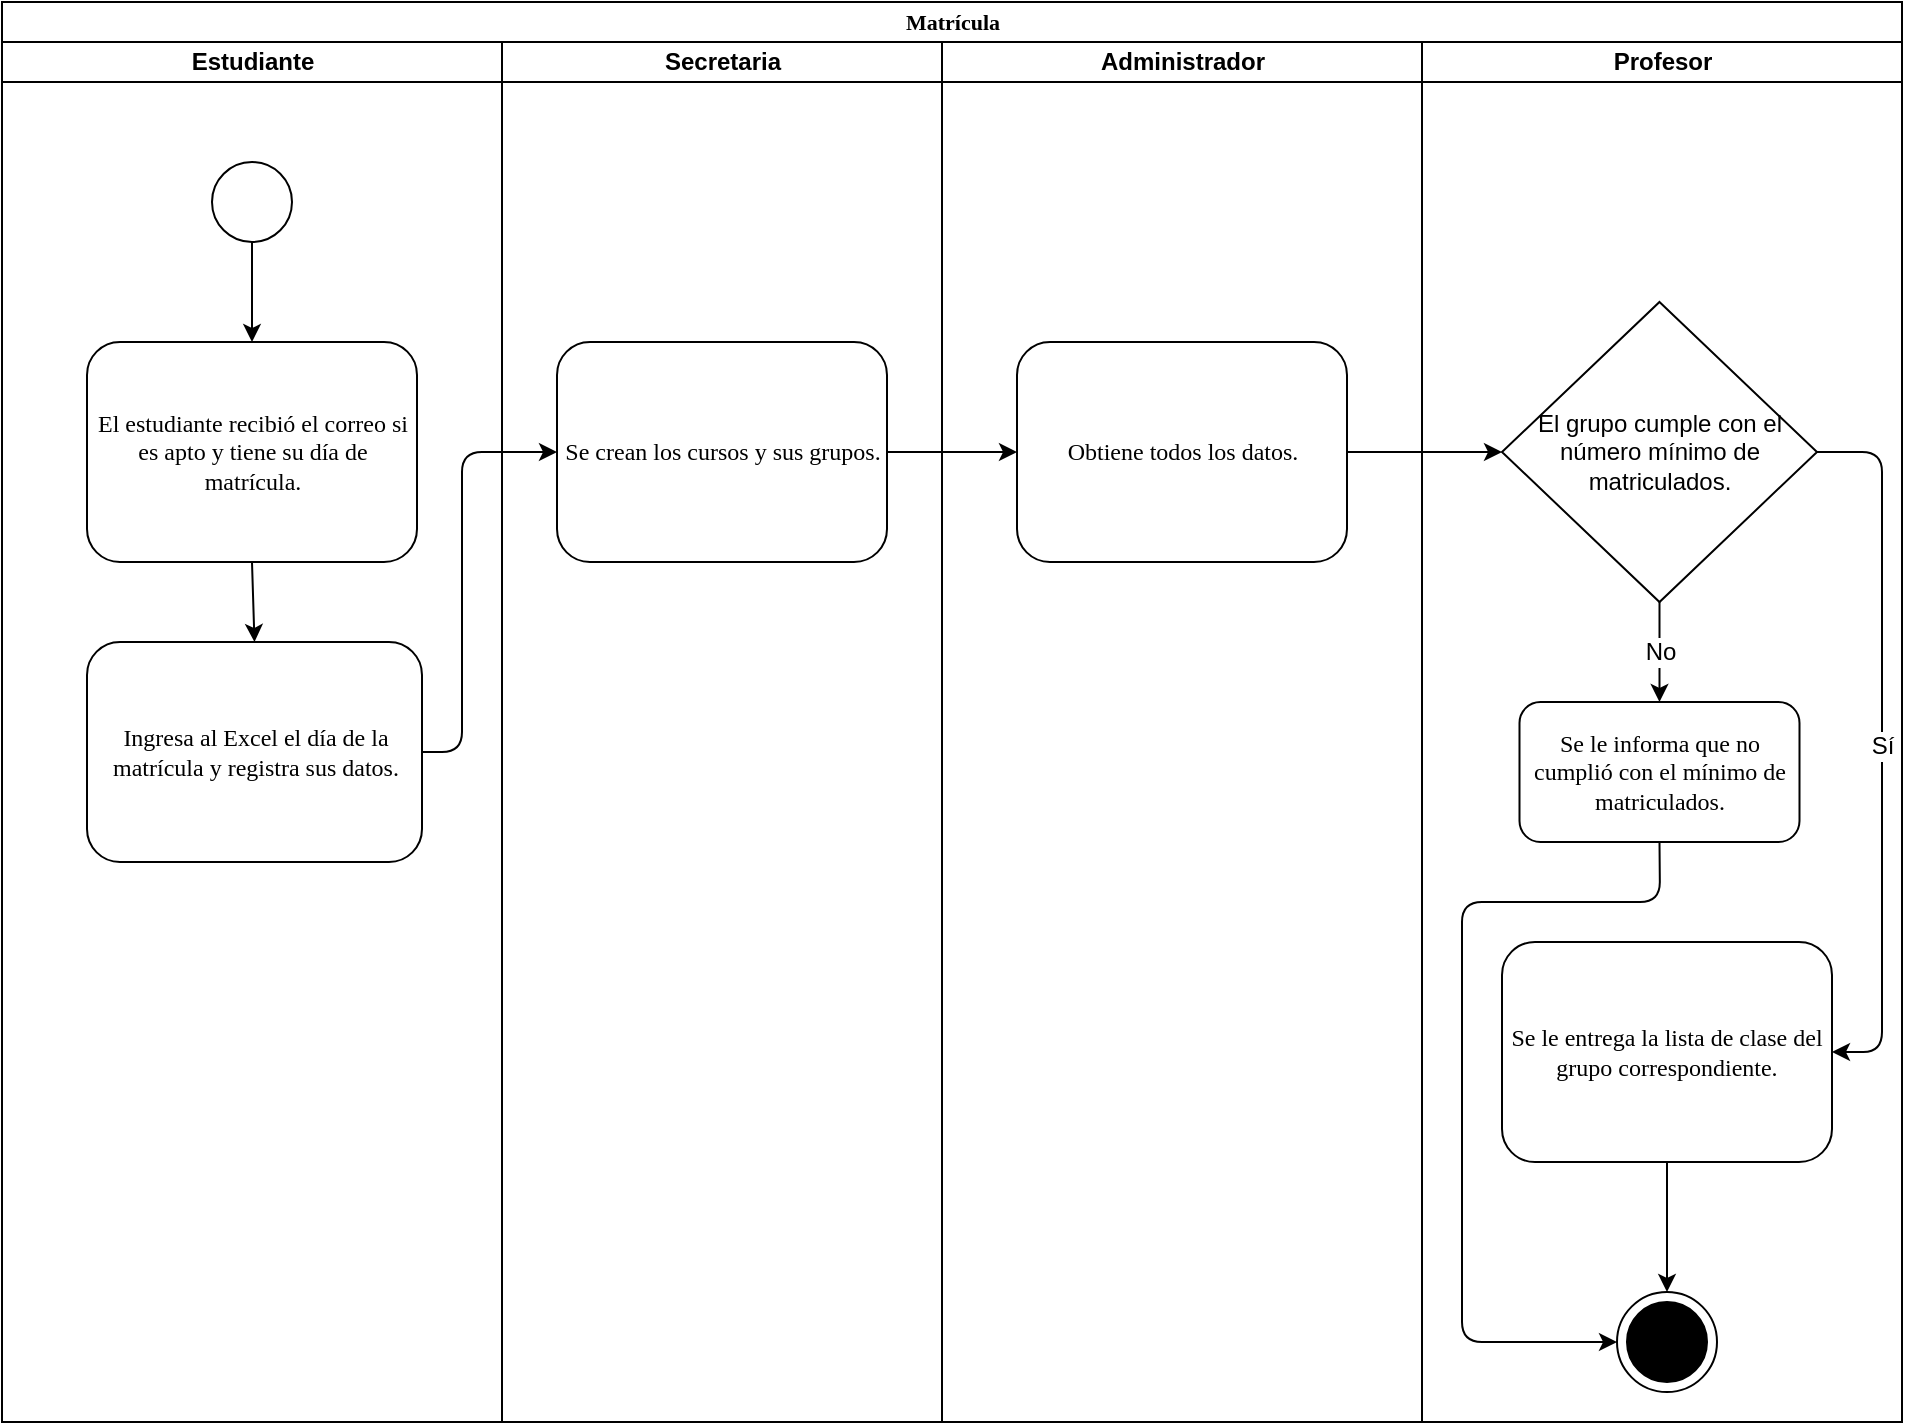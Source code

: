 <mxfile version="12.9.14" type="github"><diagram name="Page-1" id="74e2e168-ea6b-b213-b513-2b3c1d86103e"><mxGraphModel dx="868" dy="434" grid="1" gridSize="10" guides="1" tooltips="1" connect="1" arrows="1" fold="1" page="1" pageScale="1" pageWidth="1100" pageHeight="850" background="#ffffff" math="0" shadow="0"><root><mxCell id="0"/><mxCell id="1" parent="0"/><mxCell id="77e6c97f196da883-1" value="&lt;font style=&quot;font-size: 11px&quot;&gt;Matrícula&lt;/font&gt;" style="swimlane;html=1;childLayout=stackLayout;startSize=20;rounded=0;shadow=0;labelBackgroundColor=none;strokeWidth=1;fontFamily=Verdana;fontSize=8;align=center;" parent="1" vertex="1"><mxGeometry x="70" y="40" width="950" height="710" as="geometry"/></mxCell><mxCell id="77e6c97f196da883-2" value="Estudiante" style="swimlane;html=1;startSize=20;" parent="77e6c97f196da883-1" vertex="1"><mxGeometry y="20" width="250" height="690" as="geometry"/></mxCell><mxCell id="77e6c97f196da883-8" value="El estudiante recibió el correo si es apto y tiene su día de matrícula." style="rounded=1;whiteSpace=wrap;html=1;shadow=0;labelBackgroundColor=none;strokeWidth=1;fontFamily=Verdana;fontSize=12;align=center;" parent="77e6c97f196da883-2" vertex="1"><mxGeometry x="42.5" y="150" width="165" height="110" as="geometry"/></mxCell><mxCell id="XYzS-P16CVQXeUTLa9tK-2" value="" style="ellipse;whiteSpace=wrap;html=1;aspect=fixed;" parent="77e6c97f196da883-2" vertex="1"><mxGeometry x="105" y="60" width="40" height="40" as="geometry"/></mxCell><mxCell id="XYzS-P16CVQXeUTLa9tK-3" value="" style="endArrow=classic;html=1;exitX=0.5;exitY=1;exitDx=0;exitDy=0;entryX=0.5;entryY=0;entryDx=0;entryDy=0;" parent="77e6c97f196da883-2" source="XYzS-P16CVQXeUTLa9tK-2" target="77e6c97f196da883-8" edge="1"><mxGeometry width="50" height="50" relative="1" as="geometry"><mxPoint x="450" y="240" as="sourcePoint"/><mxPoint x="500" y="190" as="targetPoint"/></mxGeometry></mxCell><mxCell id="XYzS-P16CVQXeUTLa9tK-6" value="" style="endArrow=classic;html=1;fontSize=12;exitX=0.5;exitY=1;exitDx=0;exitDy=0;entryX=0.5;entryY=0;entryDx=0;entryDy=0;" parent="77e6c97f196da883-2" source="77e6c97f196da883-8" target="XYzS-P16CVQXeUTLa9tK-4" edge="1"><mxGeometry width="50" height="50" relative="1" as="geometry"><mxPoint x="450" y="340" as="sourcePoint"/><mxPoint x="500" y="290" as="targetPoint"/></mxGeometry></mxCell><mxCell id="XYzS-P16CVQXeUTLa9tK-4" value="Ingresa al Excel el día de la matrícula y registra sus datos." style="rounded=1;whiteSpace=wrap;html=1;shadow=0;labelBackgroundColor=none;strokeWidth=1;fontFamily=Verdana;fontSize=12;align=center;" parent="77e6c97f196da883-2" vertex="1"><mxGeometry x="42.5" y="300" width="167.5" height="110" as="geometry"/></mxCell><mxCell id="77e6c97f196da883-3" value="Secretaria" style="swimlane;html=1;startSize=20;" parent="77e6c97f196da883-1" vertex="1"><mxGeometry x="250" y="20" width="220" height="690" as="geometry"/></mxCell><mxCell id="XYzS-P16CVQXeUTLa9tK-8" value="Se crean los cursos y sus grupos." style="rounded=1;whiteSpace=wrap;html=1;shadow=0;labelBackgroundColor=none;strokeWidth=1;fontFamily=Verdana;fontSize=12;align=center;" parent="77e6c97f196da883-3" vertex="1"><mxGeometry x="27.5" y="150" width="165" height="110" as="geometry"/></mxCell><mxCell id="XYzS-P16CVQXeUTLa9tK-9" value="" style="endArrow=classic;html=1;fontSize=12;exitX=1;exitY=0.5;exitDx=0;exitDy=0;entryX=0;entryY=0.5;entryDx=0;entryDy=0;" parent="77e6c97f196da883-1" source="XYzS-P16CVQXeUTLa9tK-4" target="XYzS-P16CVQXeUTLa9tK-8" edge="1"><mxGeometry width="50" height="50" relative="1" as="geometry"><mxPoint x="450" y="360" as="sourcePoint"/><mxPoint x="500" y="310" as="targetPoint"/><Array as="points"><mxPoint x="230" y="375"/><mxPoint x="230" y="225"/></Array></mxGeometry></mxCell><mxCell id="77e6c97f196da883-4" value="Administrador" style="swimlane;html=1;startSize=20;" parent="77e6c97f196da883-1" vertex="1"><mxGeometry x="470" y="20" width="240" height="690" as="geometry"/></mxCell><mxCell id="XYzS-P16CVQXeUTLa9tK-11" value="Obtiene todos los datos." style="rounded=1;whiteSpace=wrap;html=1;shadow=0;labelBackgroundColor=none;strokeWidth=1;fontFamily=Verdana;fontSize=12;align=center;" parent="77e6c97f196da883-4" vertex="1"><mxGeometry x="37.5" y="150" width="165" height="110" as="geometry"/></mxCell><mxCell id="XYzS-P16CVQXeUTLa9tK-25" value="Profesor" style="swimlane;html=1;startSize=20;" parent="77e6c97f196da883-1" vertex="1"><mxGeometry x="710" y="20" width="240" height="690" as="geometry"/></mxCell><mxCell id="XYzS-P16CVQXeUTLa9tK-26" value="No" style="endArrow=classic;html=1;fontSize=12;exitX=0.5;exitY=1;exitDx=0;exitDy=0;entryX=0.5;entryY=0;entryDx=0;entryDy=0;" parent="XYzS-P16CVQXeUTLa9tK-25" source="XYzS-P16CVQXeUTLa9tK-31" target="XYzS-P16CVQXeUTLa9tK-32" edge="1"><mxGeometry width="50" height="50" relative="1" as="geometry"><mxPoint x="-40" y="340" as="sourcePoint"/><mxPoint x="110" y="480" as="targetPoint"/></mxGeometry></mxCell><mxCell id="XYzS-P16CVQXeUTLa9tK-27" value="" style="endArrow=classic;html=1;fontSize=12;entryX=0.5;entryY=0;entryDx=0;entryDy=0;exitX=0.5;exitY=1;exitDx=0;exitDy=0;" parent="XYzS-P16CVQXeUTLa9tK-25" source="XYzS-P16CVQXeUTLa9tK-28" target="XYzS-P16CVQXeUTLa9tK-30" edge="1"><mxGeometry width="50" height="50" relative="1" as="geometry"><mxPoint x="123" y="570" as="sourcePoint"/><mxPoint x="103" y="610" as="targetPoint"/></mxGeometry></mxCell><mxCell id="XYzS-P16CVQXeUTLa9tK-32" value="Se le informa que no cumplió con el mínimo de matriculados." style="rounded=1;whiteSpace=wrap;html=1;shadow=0;labelBackgroundColor=none;strokeWidth=1;fontFamily=Verdana;fontSize=12;align=center;" parent="XYzS-P16CVQXeUTLa9tK-25" vertex="1"><mxGeometry x="48.75" y="330" width="140" height="70" as="geometry"/></mxCell><mxCell id="XYzS-P16CVQXeUTLa9tK-28" value="Se le entrega la lista de clase del grupo correspondiente." style="rounded=1;whiteSpace=wrap;html=1;shadow=0;labelBackgroundColor=none;strokeWidth=1;fontFamily=Verdana;fontSize=12;align=center;" parent="XYzS-P16CVQXeUTLa9tK-25" vertex="1"><mxGeometry x="40" y="450" width="165" height="110" as="geometry"/></mxCell><mxCell id="XYzS-P16CVQXeUTLa9tK-29" value="" style="ellipse;whiteSpace=wrap;html=1;aspect=fixed;fillColor=#000000;fontSize=12;" parent="XYzS-P16CVQXeUTLa9tK-25" vertex="1"><mxGeometry x="102.5" y="630" width="40" height="40" as="geometry"/></mxCell><mxCell id="XYzS-P16CVQXeUTLa9tK-30" value="" style="ellipse;whiteSpace=wrap;html=1;aspect=fixed;fontSize=12;fillColor=none;" parent="XYzS-P16CVQXeUTLa9tK-25" vertex="1"><mxGeometry x="97.5" y="625" width="50" height="50" as="geometry"/></mxCell><mxCell id="XYzS-P16CVQXeUTLa9tK-31" value="El grupo cumple con el número mínimo de matriculados." style="rhombus;whiteSpace=wrap;html=1;fontSize=12;" parent="XYzS-P16CVQXeUTLa9tK-25" vertex="1"><mxGeometry x="40" y="130" width="157.5" height="150" as="geometry"/></mxCell><mxCell id="XYzS-P16CVQXeUTLa9tK-33" value="Sí" style="endArrow=classic;html=1;fontSize=12;exitX=1;exitY=0.5;exitDx=0;exitDy=0;" parent="XYzS-P16CVQXeUTLa9tK-25" source="XYzS-P16CVQXeUTLa9tK-31" target="XYzS-P16CVQXeUTLa9tK-28" edge="1"><mxGeometry width="50" height="50" relative="1" as="geometry"><mxPoint x="-20" y="420" as="sourcePoint"/><mxPoint x="230" y="520" as="targetPoint"/><Array as="points"><mxPoint x="230" y="205"/><mxPoint x="230" y="505"/></Array></mxGeometry></mxCell><mxCell id="XYzS-P16CVQXeUTLa9tK-34" value="" style="endArrow=classic;html=1;fontSize=12;exitX=0.5;exitY=1;exitDx=0;exitDy=0;entryX=0;entryY=0.5;entryDx=0;entryDy=0;" parent="XYzS-P16CVQXeUTLa9tK-25" source="XYzS-P16CVQXeUTLa9tK-32" target="XYzS-P16CVQXeUTLa9tK-30" edge="1"><mxGeometry width="50" height="50" relative="1" as="geometry"><mxPoint x="-20" y="420" as="sourcePoint"/><mxPoint x="30" y="370" as="targetPoint"/><Array as="points"><mxPoint x="119" y="430"/><mxPoint x="20" y="430"/><mxPoint x="20" y="650"/></Array></mxGeometry></mxCell><mxCell id="XYzS-P16CVQXeUTLa9tK-36" value="" style="endArrow=classic;html=1;fontSize=12;exitX=1;exitY=0.5;exitDx=0;exitDy=0;entryX=0;entryY=0.5;entryDx=0;entryDy=0;" parent="77e6c97f196da883-1" source="XYzS-P16CVQXeUTLa9tK-8" target="XYzS-P16CVQXeUTLa9tK-11" edge="1"><mxGeometry width="50" height="50" relative="1" as="geometry"><mxPoint x="450" y="370" as="sourcePoint"/><mxPoint x="500" y="320" as="targetPoint"/></mxGeometry></mxCell><mxCell id="XYzS-P16CVQXeUTLa9tK-37" value="" style="endArrow=classic;html=1;fontSize=12;exitX=1;exitY=0.5;exitDx=0;exitDy=0;entryX=0;entryY=0.5;entryDx=0;entryDy=0;" parent="77e6c97f196da883-1" source="XYzS-P16CVQXeUTLa9tK-11" target="XYzS-P16CVQXeUTLa9tK-31" edge="1"><mxGeometry width="50" height="50" relative="1" as="geometry"><mxPoint x="450" y="370" as="sourcePoint"/><mxPoint x="500" y="320" as="targetPoint"/></mxGeometry></mxCell></root></mxGraphModel></diagram></mxfile>